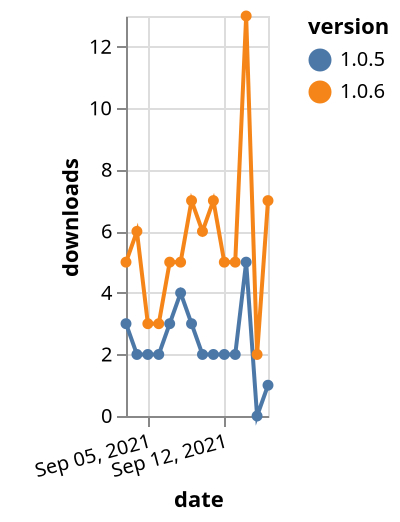 {"$schema": "https://vega.github.io/schema/vega-lite/v5.json", "description": "A simple bar chart with embedded data.", "data": {"values": [{"date": "2021-09-03", "total": 2546, "delta": 5, "version": "1.0.6"}, {"date": "2021-09-04", "total": 2552, "delta": 6, "version": "1.0.6"}, {"date": "2021-09-05", "total": 2555, "delta": 3, "version": "1.0.6"}, {"date": "2021-09-06", "total": 2558, "delta": 3, "version": "1.0.6"}, {"date": "2021-09-07", "total": 2563, "delta": 5, "version": "1.0.6"}, {"date": "2021-09-08", "total": 2568, "delta": 5, "version": "1.0.6"}, {"date": "2021-09-09", "total": 2575, "delta": 7, "version": "1.0.6"}, {"date": "2021-09-10", "total": 2581, "delta": 6, "version": "1.0.6"}, {"date": "2021-09-11", "total": 2588, "delta": 7, "version": "1.0.6"}, {"date": "2021-09-12", "total": 2593, "delta": 5, "version": "1.0.6"}, {"date": "2021-09-13", "total": 2598, "delta": 5, "version": "1.0.6"}, {"date": "2021-09-14", "total": 2611, "delta": 13, "version": "1.0.6"}, {"date": "2021-09-15", "total": 2613, "delta": 2, "version": "1.0.6"}, {"date": "2021-09-16", "total": 2620, "delta": 7, "version": "1.0.6"}, {"date": "2021-09-03", "total": 4049, "delta": 3, "version": "1.0.5"}, {"date": "2021-09-04", "total": 4051, "delta": 2, "version": "1.0.5"}, {"date": "2021-09-05", "total": 4053, "delta": 2, "version": "1.0.5"}, {"date": "2021-09-06", "total": 4055, "delta": 2, "version": "1.0.5"}, {"date": "2021-09-07", "total": 4058, "delta": 3, "version": "1.0.5"}, {"date": "2021-09-08", "total": 4062, "delta": 4, "version": "1.0.5"}, {"date": "2021-09-09", "total": 4065, "delta": 3, "version": "1.0.5"}, {"date": "2021-09-10", "total": 4067, "delta": 2, "version": "1.0.5"}, {"date": "2021-09-11", "total": 4069, "delta": 2, "version": "1.0.5"}, {"date": "2021-09-12", "total": 4071, "delta": 2, "version": "1.0.5"}, {"date": "2021-09-13", "total": 4073, "delta": 2, "version": "1.0.5"}, {"date": "2021-09-14", "total": 4078, "delta": 5, "version": "1.0.5"}, {"date": "2021-09-15", "total": 4078, "delta": 0, "version": "1.0.5"}, {"date": "2021-09-16", "total": 4079, "delta": 1, "version": "1.0.5"}]}, "width": "container", "mark": {"type": "line", "point": {"filled": true}}, "encoding": {"x": {"field": "date", "type": "temporal", "timeUnit": "yearmonthdate", "title": "date", "axis": {"labelAngle": -15}}, "y": {"field": "delta", "type": "quantitative", "title": "downloads"}, "color": {"field": "version", "type": "nominal"}, "tooltip": {"field": "delta"}}}